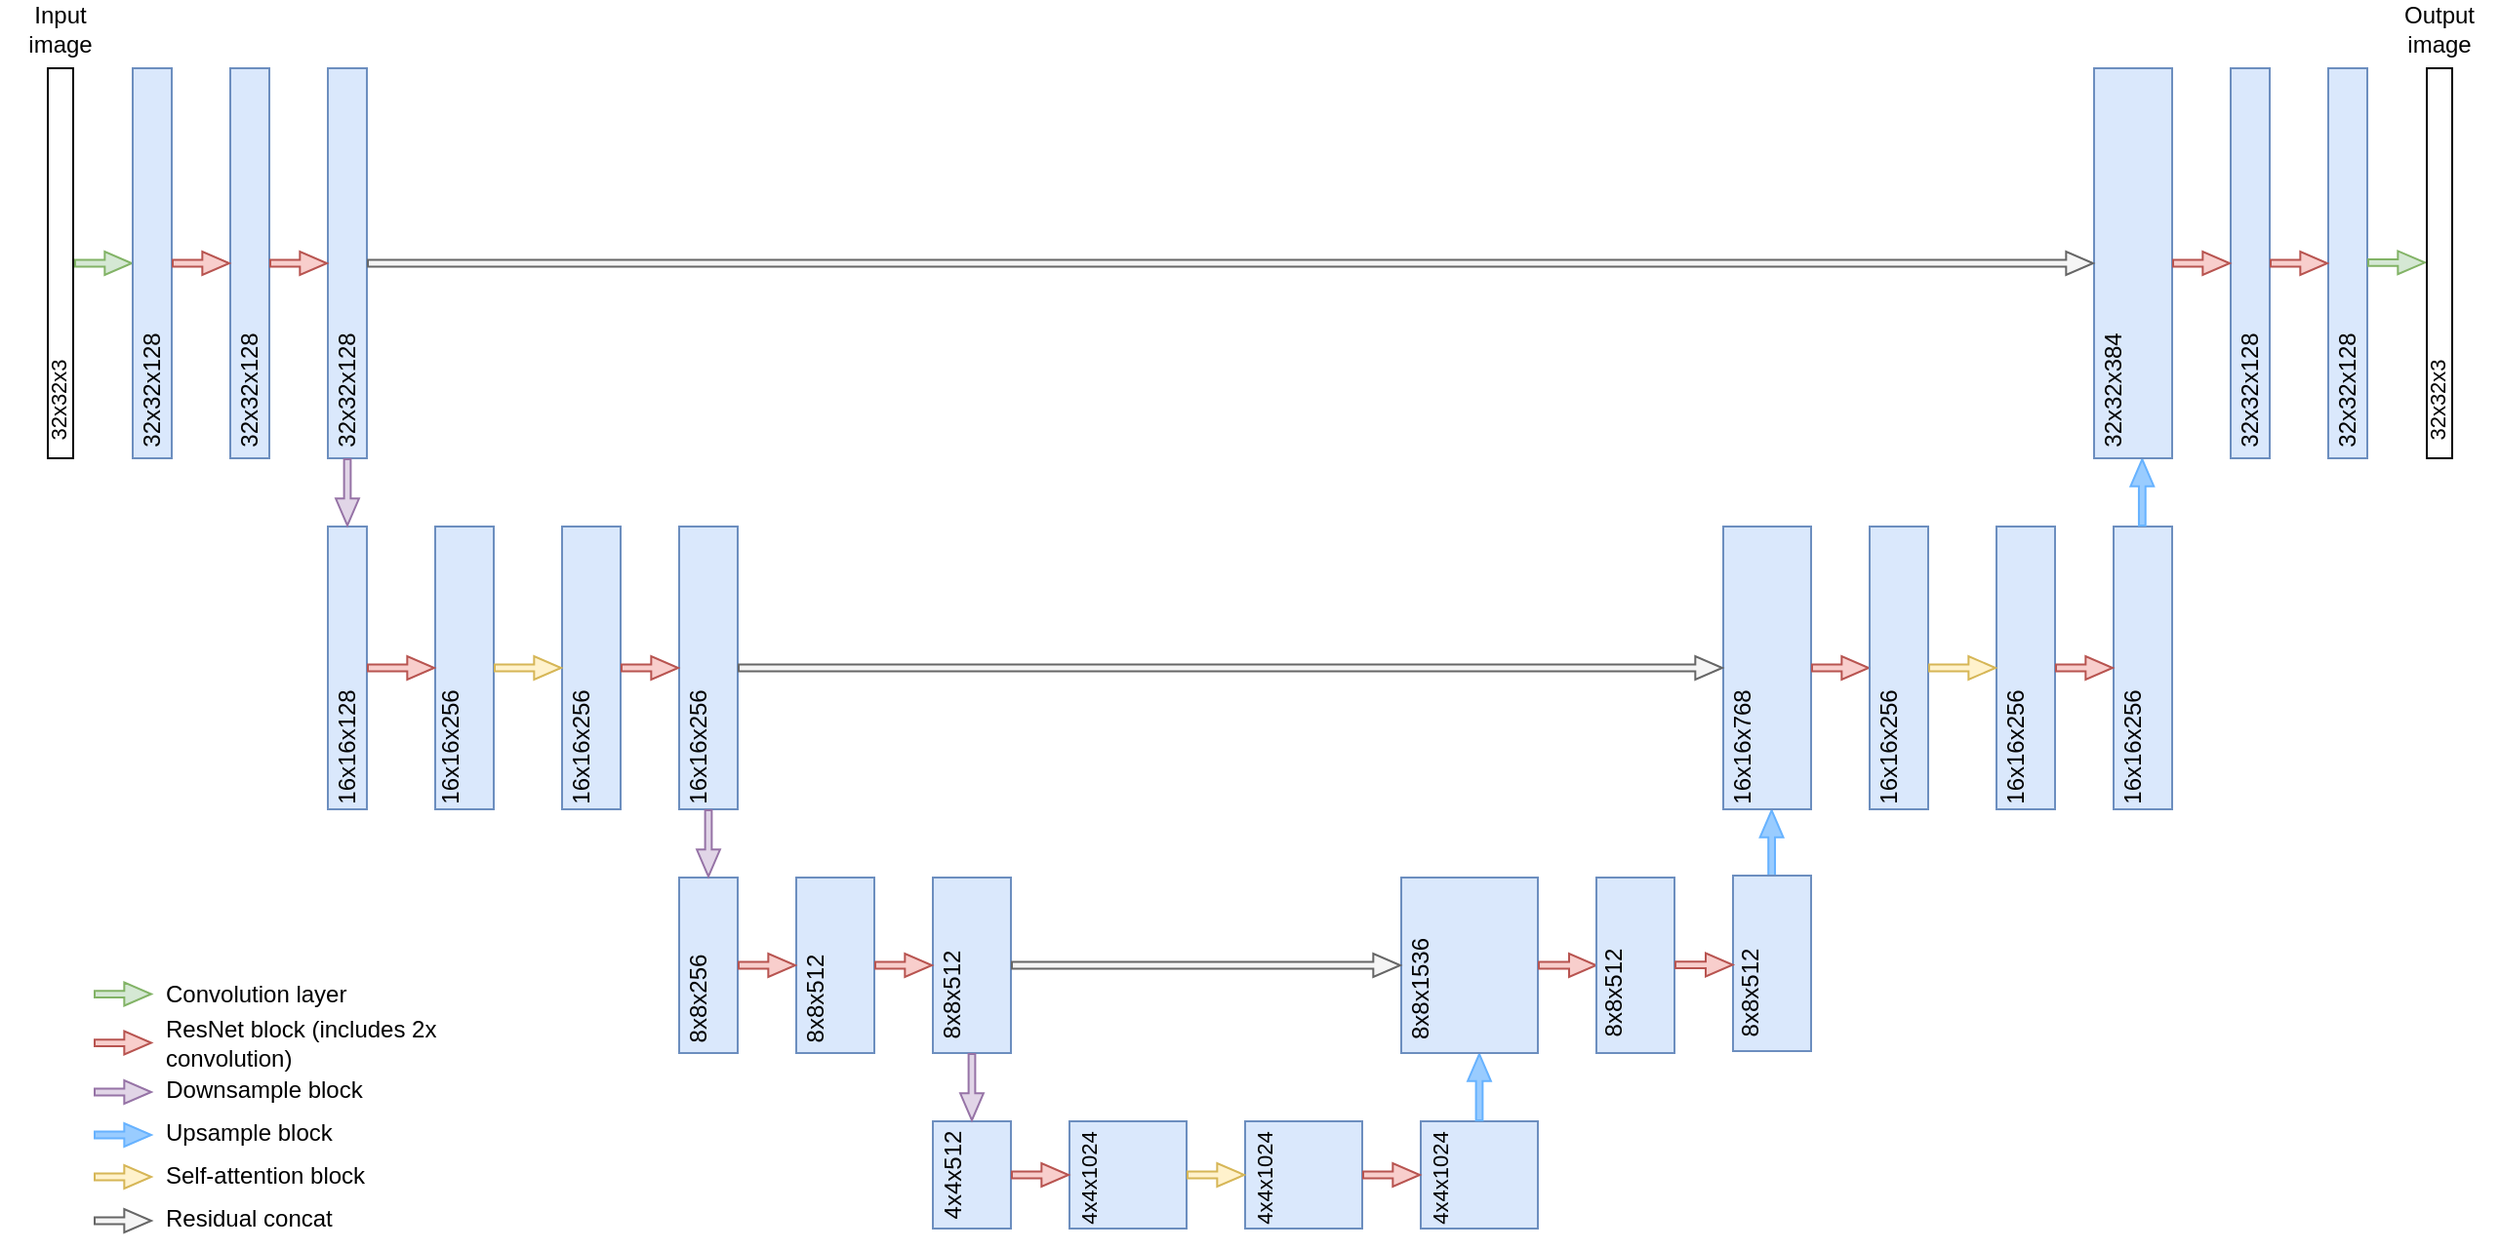 <mxfile version="17.4.2" type="device"><diagram id="ySHTL3hDiHmF3nSwcTUG" name="Page-1"><mxGraphModel dx="1103" dy="1021" grid="1" gridSize="10" guides="1" tooltips="1" connect="1" arrows="1" fold="1" page="1" pageScale="1" pageWidth="850" pageHeight="1100" math="0" shadow="0"><root><mxCell id="0"/><mxCell id="1" parent="0"/><mxCell id="qRTsL_fLhObRxCdQHSCO-72" value="" style="shape=flexArrow;endArrow=classic;html=1;rounded=0;endSize=4.276;strokeWidth=1;endWidth=7.518;width=3.387;fillColor=#99CCFF;strokeColor=#66B2FF;exitX=0.5;exitY=1;exitDx=0;exitDy=0;entryX=1;entryY=1;entryDx=0;entryDy=0;" parent="1" edge="1"><mxGeometry width="50" height="50" relative="1" as="geometry"><mxPoint x="1029.8" y="550" as="sourcePoint"/><mxPoint x="1029.8" y="515" as="targetPoint"/></mxGeometry></mxCell><mxCell id="qRTsL_fLhObRxCdQHSCO-1" value="" style="rounded=0;whiteSpace=wrap;html=1;" parent="1" vertex="1"><mxGeometry x="146.5" y="135" width="13" height="200" as="geometry"/></mxCell><mxCell id="qRTsL_fLhObRxCdQHSCO-65" value="" style="rounded=0;whiteSpace=wrap;html=1;fillColor=#dae8fc;strokeColor=#6c8ebf;" parent="1" vertex="1"><mxGeometry x="1010" y="549" width="40" height="90" as="geometry"/></mxCell><mxCell id="qRTsL_fLhObRxCdQHSCO-2" value="32x32x3" style="text;html=1;strokeColor=none;fillColor=none;align=center;verticalAlign=middle;whiteSpace=wrap;rounded=0;horizontal=0;fontSize=11;" parent="1" vertex="1"><mxGeometry x="122" y="275" width="60" height="60" as="geometry"/></mxCell><mxCell id="qRTsL_fLhObRxCdQHSCO-5" value="" style="rounded=0;whiteSpace=wrap;html=1;fillColor=#dae8fc;strokeColor=#6c8ebf;" parent="1" vertex="1"><mxGeometry x="240" y="135" width="20" height="200" as="geometry"/></mxCell><mxCell id="qRTsL_fLhObRxCdQHSCO-6" value="" style="rounded=0;whiteSpace=wrap;html=1;fillColor=#dae8fc;strokeColor=#6c8ebf;" parent="1" vertex="1"><mxGeometry x="290" y="135" width="20" height="200" as="geometry"/></mxCell><mxCell id="qRTsL_fLhObRxCdQHSCO-7" value="" style="shape=flexArrow;endArrow=classic;html=1;rounded=0;entryX=0;entryY=0.5;entryDx=0;entryDy=0;exitX=1;exitY=0.5;exitDx=0;exitDy=0;endSize=4.276;strokeWidth=1;endWidth=7.518;width=3.387;fillColor=#d5e8d4;strokeColor=#82b366;" parent="1" edge="1"><mxGeometry width="50" height="50" relative="1" as="geometry"><mxPoint x="160" y="235.0" as="sourcePoint"/><mxPoint x="190" y="235.0" as="targetPoint"/></mxGeometry></mxCell><mxCell id="qRTsL_fLhObRxCdQHSCO-9" value="" style="shape=flexArrow;endArrow=classic;html=1;rounded=0;entryX=0;entryY=0.5;entryDx=0;entryDy=0;exitX=1;exitY=0.5;exitDx=0;exitDy=0;endSize=4.276;strokeWidth=1;endWidth=7.518;width=3.387;fillColor=#f8cecc;strokeColor=#b85450;" parent="1" source="qRTsL_fLhObRxCdQHSCO-5" target="qRTsL_fLhObRxCdQHSCO-6" edge="1"><mxGeometry width="50" height="50" relative="1" as="geometry"><mxPoint x="220" y="245" as="sourcePoint"/><mxPoint x="250" y="245" as="targetPoint"/></mxGeometry></mxCell><mxCell id="qRTsL_fLhObRxCdQHSCO-10" value="" style="rounded=0;whiteSpace=wrap;html=1;fillColor=#dae8fc;strokeColor=#6c8ebf;" parent="1" vertex="1"><mxGeometry x="290" y="370" width="20" height="145" as="geometry"/></mxCell><mxCell id="qRTsL_fLhObRxCdQHSCO-11" value="" style="rounded=0;whiteSpace=wrap;html=1;fillColor=#dae8fc;strokeColor=#6c8ebf;" parent="1" vertex="1"><mxGeometry x="345" y="370" width="30" height="145" as="geometry"/></mxCell><mxCell id="qRTsL_fLhObRxCdQHSCO-12" value="" style="shape=flexArrow;endArrow=classic;html=1;rounded=0;entryX=0.5;entryY=0;entryDx=0;entryDy=0;exitX=0.5;exitY=1;exitDx=0;exitDy=0;endSize=4.276;strokeWidth=1;endWidth=7.518;width=3.387;fillColor=#e1d5e7;strokeColor=#9673a6;" parent="1" source="qRTsL_fLhObRxCdQHSCO-6" target="qRTsL_fLhObRxCdQHSCO-10" edge="1"><mxGeometry width="50" height="50" relative="1" as="geometry"><mxPoint x="260.0" y="245" as="sourcePoint"/><mxPoint x="290" y="245" as="targetPoint"/></mxGeometry></mxCell><mxCell id="qRTsL_fLhObRxCdQHSCO-14" value="32x32x128" style="text;html=1;strokeColor=none;fillColor=none;align=center;verticalAlign=middle;whiteSpace=wrap;rounded=0;horizontal=0;" parent="1" vertex="1"><mxGeometry x="270" y="270" width="60" height="60" as="geometry"/></mxCell><mxCell id="qRTsL_fLhObRxCdQHSCO-15" value="16x16x128" style="text;html=1;strokeColor=none;fillColor=none;align=center;verticalAlign=middle;whiteSpace=wrap;rounded=0;horizontal=0;" parent="1" vertex="1"><mxGeometry x="270" y="453" width="60" height="60" as="geometry"/></mxCell><mxCell id="qRTsL_fLhObRxCdQHSCO-16" value="" style="shape=flexArrow;endArrow=classic;html=1;rounded=0;entryX=0;entryY=0.5;entryDx=0;entryDy=0;exitX=1;exitY=0.5;exitDx=0;exitDy=0;endSize=4.276;strokeWidth=1;endWidth=7.518;width=3.387;fillColor=#f8cecc;strokeColor=#b85450;" parent="1" source="qRTsL_fLhObRxCdQHSCO-10" target="qRTsL_fLhObRxCdQHSCO-11" edge="1"><mxGeometry width="50" height="50" relative="1" as="geometry"><mxPoint x="280" y="245.0" as="sourcePoint"/><mxPoint x="310" y="245.0" as="targetPoint"/></mxGeometry></mxCell><mxCell id="qRTsL_fLhObRxCdQHSCO-17" value="16x16x256" style="text;html=1;strokeColor=none;fillColor=none;align=center;verticalAlign=middle;whiteSpace=wrap;rounded=0;horizontal=0;" parent="1" vertex="1"><mxGeometry x="323" y="453" width="60" height="60" as="geometry"/></mxCell><mxCell id="qRTsL_fLhObRxCdQHSCO-18" value="" style="rounded=0;whiteSpace=wrap;html=1;fillColor=#dae8fc;strokeColor=#6c8ebf;" parent="1" vertex="1"><mxGeometry x="410" y="370" width="30" height="145" as="geometry"/></mxCell><mxCell id="qRTsL_fLhObRxCdQHSCO-19" value="" style="shape=flexArrow;endArrow=classic;html=1;rounded=0;entryX=0;entryY=0.5;entryDx=0;entryDy=0;exitX=1;exitY=0.5;exitDx=0;exitDy=0;endSize=4.276;strokeWidth=1;endWidth=7.518;width=3.387;fillColor=#fff2cc;strokeColor=#d6b656;" parent="1" source="qRTsL_fLhObRxCdQHSCO-11" target="qRTsL_fLhObRxCdQHSCO-18" edge="1"><mxGeometry width="50" height="50" relative="1" as="geometry"><mxPoint x="320" y="452.5" as="sourcePoint"/><mxPoint x="350" y="452.5" as="targetPoint"/></mxGeometry></mxCell><mxCell id="qRTsL_fLhObRxCdQHSCO-20" value="16x16x256" style="text;html=1;strokeColor=none;fillColor=none;align=center;verticalAlign=middle;whiteSpace=wrap;rounded=0;horizontal=0;" parent="1" vertex="1"><mxGeometry x="390" y="453" width="60" height="60" as="geometry"/></mxCell><mxCell id="qRTsL_fLhObRxCdQHSCO-21" value="" style="rounded=0;whiteSpace=wrap;html=1;fillColor=#dae8fc;strokeColor=#6c8ebf;" parent="1" vertex="1"><mxGeometry x="470" y="370" width="30" height="145" as="geometry"/></mxCell><mxCell id="qRTsL_fLhObRxCdQHSCO-22" value="" style="shape=flexArrow;endArrow=classic;html=1;rounded=0;entryX=0;entryY=0.5;entryDx=0;entryDy=0;exitX=1;exitY=0.5;exitDx=0;exitDy=0;endSize=4.276;strokeWidth=1;endWidth=7.518;width=3.387;fillColor=#f8cecc;strokeColor=#b85450;" parent="1" source="qRTsL_fLhObRxCdQHSCO-18" target="qRTsL_fLhObRxCdQHSCO-21" edge="1"><mxGeometry width="50" height="50" relative="1" as="geometry"><mxPoint x="370" y="452.5" as="sourcePoint"/><mxPoint x="400" y="452.5" as="targetPoint"/></mxGeometry></mxCell><mxCell id="qRTsL_fLhObRxCdQHSCO-24" value="16x16x256" style="text;html=1;strokeColor=none;fillColor=none;align=center;verticalAlign=middle;whiteSpace=wrap;rounded=0;horizontal=0;" parent="1" vertex="1"><mxGeometry x="460" y="453" width="40" height="60" as="geometry"/></mxCell><mxCell id="qRTsL_fLhObRxCdQHSCO-25" value="" style="rounded=0;whiteSpace=wrap;html=1;fillColor=#dae8fc;strokeColor=#6c8ebf;" parent="1" vertex="1"><mxGeometry x="470" y="550" width="30" height="90" as="geometry"/></mxCell><mxCell id="qRTsL_fLhObRxCdQHSCO-26" value="" style="shape=flexArrow;endArrow=classic;html=1;rounded=0;entryX=0.5;entryY=0;entryDx=0;entryDy=0;endSize=4.276;strokeWidth=1;endWidth=7.518;width=3.387;exitX=0.5;exitY=1;exitDx=0;exitDy=0;fillColor=#e1d5e7;strokeColor=#9673a6;" parent="1" source="qRTsL_fLhObRxCdQHSCO-21" target="qRTsL_fLhObRxCdQHSCO-25" edge="1"><mxGeometry width="50" height="50" relative="1" as="geometry"><mxPoint x="460" y="530" as="sourcePoint"/><mxPoint x="315" y="380.0" as="targetPoint"/></mxGeometry></mxCell><mxCell id="qRTsL_fLhObRxCdQHSCO-27" value="" style="rounded=0;whiteSpace=wrap;html=1;fillColor=#dae8fc;strokeColor=#6c8ebf;" parent="1" vertex="1"><mxGeometry x="530" y="550" width="40" height="90" as="geometry"/></mxCell><mxCell id="qRTsL_fLhObRxCdQHSCO-31" value="" style="shape=flexArrow;endArrow=classic;html=1;rounded=0;entryX=0;entryY=0.5;entryDx=0;entryDy=0;endSize=4.276;strokeWidth=1;endWidth=7.518;width=3.387;exitX=1;exitY=0.5;exitDx=0;exitDy=0;fillColor=#f8cecc;strokeColor=#b85450;" parent="1" source="qRTsL_fLhObRxCdQHSCO-25" target="qRTsL_fLhObRxCdQHSCO-27" edge="1"><mxGeometry width="50" height="50" relative="1" as="geometry"><mxPoint x="470" y="580" as="sourcePoint"/><mxPoint x="450" y="452.5" as="targetPoint"/></mxGeometry></mxCell><mxCell id="qRTsL_fLhObRxCdQHSCO-32" value="8x8x256" style="text;html=1;strokeColor=none;fillColor=none;align=center;verticalAlign=middle;whiteSpace=wrap;rounded=0;horizontal=0;" parent="1" vertex="1"><mxGeometry x="460" y="582" width="40" height="60" as="geometry"/></mxCell><mxCell id="qRTsL_fLhObRxCdQHSCO-33" value="8x8x512" style="text;html=1;strokeColor=none;fillColor=none;align=center;verticalAlign=middle;whiteSpace=wrap;rounded=0;horizontal=0;" parent="1" vertex="1"><mxGeometry x="520" y="582" width="40" height="60" as="geometry"/></mxCell><mxCell id="qRTsL_fLhObRxCdQHSCO-35" value="32x32x128" style="text;html=1;strokeColor=none;fillColor=none;align=center;verticalAlign=middle;whiteSpace=wrap;rounded=0;horizontal=0;" parent="1" vertex="1"><mxGeometry x="220" y="270" width="60" height="60" as="geometry"/></mxCell><mxCell id="qRTsL_fLhObRxCdQHSCO-36" value="" style="rounded=0;whiteSpace=wrap;html=1;fillColor=#dae8fc;strokeColor=#6c8ebf;" parent="1" vertex="1"><mxGeometry x="600" y="550" width="40" height="90" as="geometry"/></mxCell><mxCell id="qRTsL_fLhObRxCdQHSCO-37" value="" style="shape=flexArrow;endArrow=classic;html=1;rounded=0;entryX=0;entryY=0.5;entryDx=0;entryDy=0;endSize=4.276;strokeWidth=1;endWidth=7.518;width=3.387;exitX=1;exitY=0.5;exitDx=0;exitDy=0;fillColor=#f8cecc;strokeColor=#b85450;" parent="1" source="qRTsL_fLhObRxCdQHSCO-27" target="qRTsL_fLhObRxCdQHSCO-36" edge="1"><mxGeometry width="50" height="50" relative="1" as="geometry"><mxPoint x="510" y="605" as="sourcePoint"/><mxPoint x="540" y="605" as="targetPoint"/></mxGeometry></mxCell><mxCell id="qRTsL_fLhObRxCdQHSCO-38" value="8x8x512" style="text;html=1;strokeColor=none;fillColor=none;align=center;verticalAlign=middle;whiteSpace=wrap;rounded=0;horizontal=0;" parent="1" vertex="1"><mxGeometry x="590" y="580" width="40" height="60" as="geometry"/></mxCell><mxCell id="qRTsL_fLhObRxCdQHSCO-39" value="" style="rounded=0;whiteSpace=wrap;html=1;fillColor=#dae8fc;strokeColor=#6c8ebf;" parent="1" vertex="1"><mxGeometry x="600" y="675" width="40" height="55" as="geometry"/></mxCell><mxCell id="qRTsL_fLhObRxCdQHSCO-40" value="" style="shape=flexArrow;endArrow=classic;html=1;rounded=0;entryX=0.5;entryY=0;entryDx=0;entryDy=0;endSize=4.276;strokeWidth=1;endWidth=7.518;width=3.387;fillColor=#e1d5e7;strokeColor=#9673a6;exitX=0.5;exitY=1;exitDx=0;exitDy=0;" parent="1" source="qRTsL_fLhObRxCdQHSCO-36" target="qRTsL_fLhObRxCdQHSCO-39" edge="1"><mxGeometry width="50" height="50" relative="1" as="geometry"><mxPoint x="640" y="660" as="sourcePoint"/><mxPoint x="495" y="560" as="targetPoint"/></mxGeometry></mxCell><mxCell id="qRTsL_fLhObRxCdQHSCO-43" value="4x4x512" style="text;html=1;strokeColor=none;fillColor=none;align=center;verticalAlign=middle;whiteSpace=wrap;rounded=0;horizontal=0;" parent="1" vertex="1"><mxGeometry x="590" y="672.5" width="40" height="60" as="geometry"/></mxCell><mxCell id="qRTsL_fLhObRxCdQHSCO-44" value="" style="rounded=0;whiteSpace=wrap;html=1;fillColor=#dae8fc;strokeColor=#6c8ebf;" parent="1" vertex="1"><mxGeometry x="670" y="675" width="60" height="55" as="geometry"/></mxCell><mxCell id="qRTsL_fLhObRxCdQHSCO-45" value="" style="shape=flexArrow;endArrow=classic;html=1;rounded=0;entryX=0;entryY=0.5;entryDx=0;entryDy=0;endSize=4.276;strokeWidth=1;endWidth=7.518;width=3.387;exitX=1;exitY=0.5;exitDx=0;exitDy=0;fillColor=#f8cecc;strokeColor=#b85450;" parent="1" source="qRTsL_fLhObRxCdQHSCO-39" target="qRTsL_fLhObRxCdQHSCO-44" edge="1"><mxGeometry width="50" height="50" relative="1" as="geometry"><mxPoint x="650" y="702.21" as="sourcePoint"/><mxPoint x="680" y="702.21" as="targetPoint"/></mxGeometry></mxCell><mxCell id="qRTsL_fLhObRxCdQHSCO-46" value="" style="rounded=0;whiteSpace=wrap;html=1;fillColor=#dae8fc;strokeColor=#6c8ebf;" parent="1" vertex="1"><mxGeometry x="190" y="135" width="20" height="200" as="geometry"/></mxCell><mxCell id="qRTsL_fLhObRxCdQHSCO-47" value="" style="shape=flexArrow;endArrow=classic;html=1;rounded=0;entryX=0;entryY=0.5;entryDx=0;entryDy=0;exitX=1;exitY=0.5;exitDx=0;exitDy=0;endSize=4.276;strokeWidth=1;endWidth=7.518;width=3.387;fillColor=#f8cecc;strokeColor=#b85450;" parent="1" source="qRTsL_fLhObRxCdQHSCO-46" target="qRTsL_fLhObRxCdQHSCO-5" edge="1"><mxGeometry width="50" height="50" relative="1" as="geometry"><mxPoint x="270" y="245.0" as="sourcePoint"/><mxPoint x="300" y="245.0" as="targetPoint"/></mxGeometry></mxCell><mxCell id="qRTsL_fLhObRxCdQHSCO-48" value="32x32x128" style="text;html=1;strokeColor=none;fillColor=none;align=center;verticalAlign=middle;whiteSpace=wrap;rounded=0;horizontal=0;" parent="1" vertex="1"><mxGeometry x="170" y="270" width="60" height="60" as="geometry"/></mxCell><mxCell id="qRTsL_fLhObRxCdQHSCO-49" value="4x4x1024" style="text;html=1;strokeColor=none;fillColor=none;align=center;verticalAlign=middle;whiteSpace=wrap;rounded=0;horizontal=0;fontSize=11;" parent="1" vertex="1"><mxGeometry x="660" y="674" width="40" height="60" as="geometry"/></mxCell><mxCell id="qRTsL_fLhObRxCdQHSCO-50" value="" style="rounded=0;whiteSpace=wrap;html=1;fillColor=#dae8fc;strokeColor=#6c8ebf;" parent="1" vertex="1"><mxGeometry x="760" y="675" width="60" height="55" as="geometry"/></mxCell><mxCell id="qRTsL_fLhObRxCdQHSCO-51" value="" style="shape=flexArrow;endArrow=classic;html=1;rounded=0;entryX=0;entryY=0.5;entryDx=0;entryDy=0;endSize=4.276;strokeWidth=1;endWidth=7.518;width=3.387;exitX=1;exitY=0.5;exitDx=0;exitDy=0;fillColor=#fff2cc;strokeColor=#d6b656;" parent="1" source="qRTsL_fLhObRxCdQHSCO-44" target="qRTsL_fLhObRxCdQHSCO-50" edge="1"><mxGeometry width="50" height="50" relative="1" as="geometry"><mxPoint x="650" y="712.5" as="sourcePoint"/><mxPoint x="680" y="712.5" as="targetPoint"/></mxGeometry></mxCell><mxCell id="qRTsL_fLhObRxCdQHSCO-52" value="4x4x1024" style="text;html=1;strokeColor=none;fillColor=none;align=center;verticalAlign=middle;whiteSpace=wrap;rounded=0;horizontal=0;fontSize=11;" parent="1" vertex="1"><mxGeometry x="750" y="674" width="40" height="60" as="geometry"/></mxCell><mxCell id="qRTsL_fLhObRxCdQHSCO-54" value="" style="rounded=0;whiteSpace=wrap;html=1;fillColor=#dae8fc;strokeColor=#6c8ebf;" parent="1" vertex="1"><mxGeometry x="850" y="675" width="60" height="55" as="geometry"/></mxCell><mxCell id="qRTsL_fLhObRxCdQHSCO-55" value="4x4x1024" style="text;html=1;strokeColor=none;fillColor=none;align=center;verticalAlign=middle;whiteSpace=wrap;rounded=0;horizontal=0;fontSize=11;" parent="1" vertex="1"><mxGeometry x="840" y="674" width="40" height="60" as="geometry"/></mxCell><mxCell id="qRTsL_fLhObRxCdQHSCO-57" value="" style="shape=flexArrow;endArrow=classic;html=1;rounded=0;endSize=4.276;strokeWidth=1;endWidth=7.518;width=3.387;exitX=1;exitY=0.5;exitDx=0;exitDy=0;fillColor=#f8cecc;strokeColor=#b85450;entryX=0;entryY=0.5;entryDx=0;entryDy=0;" parent="1" source="qRTsL_fLhObRxCdQHSCO-50" target="qRTsL_fLhObRxCdQHSCO-54" edge="1"><mxGeometry width="50" height="50" relative="1" as="geometry"><mxPoint x="740" y="712.5" as="sourcePoint"/><mxPoint x="850" y="703" as="targetPoint"/></mxGeometry></mxCell><mxCell id="qRTsL_fLhObRxCdQHSCO-58" value="" style="shape=flexArrow;endArrow=classic;html=1;rounded=0;endSize=4.276;strokeWidth=1;endWidth=7.518;width=3.387;fillColor=#99CCFF;strokeColor=#66B2FF;exitX=0.5;exitY=1;exitDx=0;exitDy=0;entryX=1;entryY=1;entryDx=0;entryDy=0;" parent="1" edge="1"><mxGeometry width="50" height="50" relative="1" as="geometry"><mxPoint x="880" y="675" as="sourcePoint"/><mxPoint x="880" y="640" as="targetPoint"/></mxGeometry></mxCell><mxCell id="qRTsL_fLhObRxCdQHSCO-59" value="" style="rounded=0;whiteSpace=wrap;html=1;fillColor=#dae8fc;strokeColor=#6c8ebf;" parent="1" vertex="1"><mxGeometry x="840" y="550" width="70" height="90" as="geometry"/></mxCell><mxCell id="qRTsL_fLhObRxCdQHSCO-60" value="" style="shape=flexArrow;endArrow=classic;html=1;rounded=0;endSize=4.276;strokeWidth=1;endWidth=7.518;width=3.387;fillColor=#f5f5f5;strokeColor=#666666;entryX=0;entryY=0.5;entryDx=0;entryDy=0;" parent="1" source="qRTsL_fLhObRxCdQHSCO-36" target="qRTsL_fLhObRxCdQHSCO-59" edge="1"><mxGeometry width="50" height="50" relative="1" as="geometry"><mxPoint x="580" y="605" as="sourcePoint"/><mxPoint x="730" y="600" as="targetPoint"/></mxGeometry></mxCell><mxCell id="qRTsL_fLhObRxCdQHSCO-61" value="8x8x1536" style="text;html=1;strokeColor=none;fillColor=none;align=center;verticalAlign=middle;whiteSpace=wrap;rounded=0;horizontal=0;fontSize=12;" parent="1" vertex="1"><mxGeometry x="830" y="577" width="40" height="60" as="geometry"/></mxCell><mxCell id="qRTsL_fLhObRxCdQHSCO-62" value="" style="shape=flexArrow;endArrow=classic;html=1;rounded=0;endSize=4.276;strokeWidth=1;endWidth=7.518;width=3.387;exitX=1;exitY=0.5;exitDx=0;exitDy=0;fillColor=#f8cecc;strokeColor=#b85450;" parent="1" source="qRTsL_fLhObRxCdQHSCO-59" edge="1"><mxGeometry width="50" height="50" relative="1" as="geometry"><mxPoint x="580" y="605" as="sourcePoint"/><mxPoint x="940.327" y="595" as="targetPoint"/></mxGeometry></mxCell><mxCell id="qRTsL_fLhObRxCdQHSCO-63" value="" style="rounded=0;whiteSpace=wrap;html=1;fillColor=#dae8fc;strokeColor=#6c8ebf;" parent="1" vertex="1"><mxGeometry x="940" y="550" width="40" height="90" as="geometry"/></mxCell><mxCell id="qRTsL_fLhObRxCdQHSCO-64" value="8x8x512" style="text;html=1;strokeColor=none;fillColor=none;align=center;verticalAlign=middle;whiteSpace=wrap;rounded=0;horizontal=0;" parent="1" vertex="1"><mxGeometry x="929" y="579" width="40" height="60" as="geometry"/></mxCell><mxCell id="qRTsL_fLhObRxCdQHSCO-66" value="" style="shape=flexArrow;endArrow=classic;html=1;rounded=0;endSize=4.276;strokeWidth=1;endWidth=7.518;width=3.387;exitX=1;exitY=0.5;exitDx=0;exitDy=0;fillColor=#f8cecc;strokeColor=#b85450;" parent="1" edge="1"><mxGeometry width="50" height="50" relative="1" as="geometry"><mxPoint x="980" y="594.76" as="sourcePoint"/><mxPoint x="1010.327" y="594.76" as="targetPoint"/></mxGeometry></mxCell><mxCell id="qRTsL_fLhObRxCdQHSCO-69" value="" style="rounded=0;whiteSpace=wrap;html=1;fillColor=#dae8fc;strokeColor=#6c8ebf;" parent="1" vertex="1"><mxGeometry x="1005" y="370" width="45" height="145" as="geometry"/></mxCell><mxCell id="qRTsL_fLhObRxCdQHSCO-70" value="16x16x768" style="text;html=1;strokeColor=none;fillColor=none;align=center;verticalAlign=middle;whiteSpace=wrap;rounded=0;horizontal=0;" parent="1" vertex="1"><mxGeometry x="995" y="453" width="40" height="60" as="geometry"/></mxCell><mxCell id="qRTsL_fLhObRxCdQHSCO-71" value="" style="shape=flexArrow;endArrow=classic;html=1;rounded=0;entryX=0;entryY=0.5;entryDx=0;entryDy=0;exitX=1;exitY=0.5;exitDx=0;exitDy=0;endSize=4.276;strokeWidth=1;endWidth=7.518;width=3.387;fillColor=#f8cecc;strokeColor=#b85450;" parent="1" source="qRTsL_fLhObRxCdQHSCO-69" target="qRTsL_fLhObRxCdQHSCO-73" edge="1"><mxGeometry width="50" height="50" relative="1" as="geometry"><mxPoint x="1045" y="442.26" as="sourcePoint"/><mxPoint x="1075" y="442.26" as="targetPoint"/></mxGeometry></mxCell><mxCell id="qRTsL_fLhObRxCdQHSCO-67" value="8x8x512" style="text;html=1;strokeColor=none;fillColor=none;align=center;verticalAlign=middle;whiteSpace=wrap;rounded=0;horizontal=0;" parent="1" vertex="1"><mxGeometry x="999" y="579" width="40" height="60" as="geometry"/></mxCell><mxCell id="qRTsL_fLhObRxCdQHSCO-73" value="" style="rounded=0;whiteSpace=wrap;html=1;fillColor=#dae8fc;strokeColor=#6c8ebf;" parent="1" vertex="1"><mxGeometry x="1080" y="370" width="30" height="145" as="geometry"/></mxCell><mxCell id="qRTsL_fLhObRxCdQHSCO-75" value="16x16x256" style="text;html=1;strokeColor=none;fillColor=none;align=center;verticalAlign=middle;whiteSpace=wrap;rounded=0;horizontal=0;" parent="1" vertex="1"><mxGeometry x="1070" y="453" width="40" height="60" as="geometry"/></mxCell><mxCell id="qRTsL_fLhObRxCdQHSCO-76" value="" style="rounded=0;whiteSpace=wrap;html=1;fillColor=#dae8fc;strokeColor=#6c8ebf;" parent="1" vertex="1"><mxGeometry x="1145" y="370" width="30" height="145" as="geometry"/></mxCell><mxCell id="qRTsL_fLhObRxCdQHSCO-77" value="" style="shape=flexArrow;endArrow=classic;html=1;rounded=0;entryX=0;entryY=0.5;entryDx=0;entryDy=0;exitX=1;exitY=0.5;exitDx=0;exitDy=0;endSize=4.276;strokeWidth=1;endWidth=7.518;width=3.387;fillColor=#fff2cc;strokeColor=#d6b656;" parent="1" target="qRTsL_fLhObRxCdQHSCO-76" edge="1"><mxGeometry width="50" height="50" relative="1" as="geometry"><mxPoint x="1110" y="442.5" as="sourcePoint"/><mxPoint x="1085" y="452.5" as="targetPoint"/></mxGeometry></mxCell><mxCell id="qRTsL_fLhObRxCdQHSCO-78" value="16x16x256" style="text;html=1;strokeColor=none;fillColor=none;align=center;verticalAlign=middle;whiteSpace=wrap;rounded=0;horizontal=0;" parent="1" vertex="1"><mxGeometry x="1125" y="453" width="60" height="60" as="geometry"/></mxCell><mxCell id="qRTsL_fLhObRxCdQHSCO-81" value="" style="rounded=0;whiteSpace=wrap;html=1;fillColor=#dae8fc;strokeColor=#6c8ebf;" parent="1" vertex="1"><mxGeometry x="1205" y="370" width="30" height="145" as="geometry"/></mxCell><mxCell id="qRTsL_fLhObRxCdQHSCO-82" value="" style="shape=flexArrow;endArrow=classic;html=1;rounded=0;entryX=0;entryY=0.5;entryDx=0;entryDy=0;exitX=1;exitY=0.5;exitDx=0;exitDy=0;endSize=4.276;strokeWidth=1;endWidth=7.518;width=3.387;fillColor=#f8cecc;strokeColor=#b85450;" parent="1" target="qRTsL_fLhObRxCdQHSCO-81" edge="1"><mxGeometry width="50" height="50" relative="1" as="geometry"><mxPoint x="1175" y="442.5" as="sourcePoint"/><mxPoint x="1135" y="452.5" as="targetPoint"/></mxGeometry></mxCell><mxCell id="qRTsL_fLhObRxCdQHSCO-83" value="16x16x256" style="text;html=1;strokeColor=none;fillColor=none;align=center;verticalAlign=middle;whiteSpace=wrap;rounded=0;horizontal=0;" parent="1" vertex="1"><mxGeometry x="1195" y="453" width="40" height="60" as="geometry"/></mxCell><mxCell id="qRTsL_fLhObRxCdQHSCO-84" value="" style="shape=flexArrow;endArrow=classic;html=1;rounded=0;endSize=4.276;strokeWidth=1;endWidth=7.518;width=3.387;fillColor=#f5f5f5;strokeColor=#666666;entryX=0;entryY=0.5;entryDx=0;entryDy=0;exitX=1;exitY=0.5;exitDx=0;exitDy=0;" parent="1" source="qRTsL_fLhObRxCdQHSCO-21" target="qRTsL_fLhObRxCdQHSCO-69" edge="1"><mxGeometry width="50" height="50" relative="1" as="geometry"><mxPoint x="650" y="605" as="sourcePoint"/><mxPoint x="850" y="605" as="targetPoint"/></mxGeometry></mxCell><mxCell id="qRTsL_fLhObRxCdQHSCO-85" value="" style="shape=flexArrow;endArrow=classic;html=1;rounded=0;endSize=4.276;strokeWidth=1;endWidth=7.518;width=3.387;fillColor=#99CCFF;strokeColor=#66B2FF;exitX=0.5;exitY=1;exitDx=0;exitDy=0;entryX=1;entryY=1;entryDx=0;entryDy=0;" parent="1" edge="1"><mxGeometry width="50" height="50" relative="1" as="geometry"><mxPoint x="1219.66" y="370" as="sourcePoint"/><mxPoint x="1219.66" y="335" as="targetPoint"/></mxGeometry></mxCell><mxCell id="qRTsL_fLhObRxCdQHSCO-86" value="" style="rounded=0;whiteSpace=wrap;html=1;fillColor=#dae8fc;strokeColor=#6c8ebf;" parent="1" vertex="1"><mxGeometry x="1195" y="135" width="40" height="200" as="geometry"/></mxCell><mxCell id="qRTsL_fLhObRxCdQHSCO-87" value="" style="shape=flexArrow;endArrow=classic;html=1;rounded=0;endSize=4.276;strokeWidth=1;endWidth=7.518;width=3.387;fillColor=#f5f5f5;strokeColor=#666666;entryX=0;entryY=0.5;entryDx=0;entryDy=0;exitX=1;exitY=0.5;exitDx=0;exitDy=0;" parent="1" source="qRTsL_fLhObRxCdQHSCO-6" target="qRTsL_fLhObRxCdQHSCO-86" edge="1"><mxGeometry width="50" height="50" relative="1" as="geometry"><mxPoint x="510" y="452.5" as="sourcePoint"/><mxPoint x="1015" y="452.5" as="targetPoint"/></mxGeometry></mxCell><mxCell id="qRTsL_fLhObRxCdQHSCO-88" value="32x32x384" style="text;html=1;strokeColor=none;fillColor=none;align=center;verticalAlign=middle;whiteSpace=wrap;rounded=0;horizontal=0;" parent="1" vertex="1"><mxGeometry x="1175" y="270" width="60" height="60" as="geometry"/></mxCell><mxCell id="qRTsL_fLhObRxCdQHSCO-89" value="" style="rounded=0;whiteSpace=wrap;html=1;fillColor=#dae8fc;strokeColor=#6c8ebf;" parent="1" vertex="1"><mxGeometry x="1265" y="135" width="20" height="200" as="geometry"/></mxCell><mxCell id="qRTsL_fLhObRxCdQHSCO-90" value="" style="shape=flexArrow;endArrow=classic;html=1;rounded=0;entryX=0;entryY=0.5;entryDx=0;entryDy=0;exitX=1;exitY=0.5;exitDx=0;exitDy=0;endSize=4.276;strokeWidth=1;endWidth=7.518;width=3.387;fillColor=#f8cecc;strokeColor=#b85450;" parent="1" target="qRTsL_fLhObRxCdQHSCO-89" edge="1"><mxGeometry width="50" height="50" relative="1" as="geometry"><mxPoint x="1235" y="235.0" as="sourcePoint"/><mxPoint x="1225" y="245" as="targetPoint"/></mxGeometry></mxCell><mxCell id="qRTsL_fLhObRxCdQHSCO-91" value="32x32x128" style="text;html=1;strokeColor=none;fillColor=none;align=center;verticalAlign=middle;whiteSpace=wrap;rounded=0;horizontal=0;" parent="1" vertex="1"><mxGeometry x="1245" y="270" width="60" height="60" as="geometry"/></mxCell><mxCell id="qRTsL_fLhObRxCdQHSCO-92" value="" style="rounded=0;whiteSpace=wrap;html=1;fillColor=#dae8fc;strokeColor=#6c8ebf;" parent="1" vertex="1"><mxGeometry x="1315" y="135" width="20" height="200" as="geometry"/></mxCell><mxCell id="qRTsL_fLhObRxCdQHSCO-93" value="" style="shape=flexArrow;endArrow=classic;html=1;rounded=0;entryX=0;entryY=0.5;entryDx=0;entryDy=0;exitX=1;exitY=0.5;exitDx=0;exitDy=0;endSize=4.276;strokeWidth=1;endWidth=7.518;width=3.387;fillColor=#f8cecc;strokeColor=#b85450;" parent="1" target="qRTsL_fLhObRxCdQHSCO-92" edge="1"><mxGeometry width="50" height="50" relative="1" as="geometry"><mxPoint x="1285" y="235.0" as="sourcePoint"/><mxPoint x="1275" y="245" as="targetPoint"/></mxGeometry></mxCell><mxCell id="qRTsL_fLhObRxCdQHSCO-94" value="32x32x128" style="text;html=1;strokeColor=none;fillColor=none;align=center;verticalAlign=middle;whiteSpace=wrap;rounded=0;horizontal=0;" parent="1" vertex="1"><mxGeometry x="1295" y="270" width="60" height="60" as="geometry"/></mxCell><mxCell id="qRTsL_fLhObRxCdQHSCO-95" value="Input&lt;br&gt;image" style="text;html=1;strokeColor=none;fillColor=none;align=center;verticalAlign=middle;whiteSpace=wrap;rounded=0;fontSize=12;" parent="1" vertex="1"><mxGeometry x="123" y="100" width="60" height="30" as="geometry"/></mxCell><mxCell id="qRTsL_fLhObRxCdQHSCO-97" value="" style="shape=flexArrow;endArrow=classic;html=1;rounded=0;entryX=0;entryY=0.5;entryDx=0;entryDy=0;exitX=1;exitY=0.5;exitDx=0;exitDy=0;endSize=4.276;strokeWidth=1;endWidth=7.518;width=3.387;fillColor=#d5e8d4;strokeColor=#82b366;" parent="1" edge="1"><mxGeometry width="50" height="50" relative="1" as="geometry"><mxPoint x="1335" y="234.66" as="sourcePoint"/><mxPoint x="1365" y="234.66" as="targetPoint"/></mxGeometry></mxCell><mxCell id="qRTsL_fLhObRxCdQHSCO-99" value="" style="rounded=0;whiteSpace=wrap;html=1;" parent="1" vertex="1"><mxGeometry x="1365.5" y="135" width="13" height="200" as="geometry"/></mxCell><mxCell id="qRTsL_fLhObRxCdQHSCO-100" value="32x32x3" style="text;html=1;strokeColor=none;fillColor=none;align=center;verticalAlign=middle;whiteSpace=wrap;rounded=0;horizontal=0;fontSize=11;" parent="1" vertex="1"><mxGeometry x="1341" y="275" width="60" height="60" as="geometry"/></mxCell><mxCell id="qRTsL_fLhObRxCdQHSCO-101" value="Output&lt;br&gt;image" style="text;html=1;strokeColor=none;fillColor=none;align=center;verticalAlign=middle;whiteSpace=wrap;rounded=0;fontSize=12;" parent="1" vertex="1"><mxGeometry x="1342" y="100" width="60" height="30" as="geometry"/></mxCell><mxCell id="qRTsL_fLhObRxCdQHSCO-102" value="" style="shape=flexArrow;endArrow=classic;html=1;rounded=0;entryX=0;entryY=0.5;entryDx=0;entryDy=0;exitX=1;exitY=0.5;exitDx=0;exitDy=0;endSize=4.276;strokeWidth=1;endWidth=7.518;width=3.387;fillColor=#d5e8d4;strokeColor=#82b366;" parent="1" edge="1"><mxGeometry width="50" height="50" relative="1" as="geometry"><mxPoint x="170" y="609.76" as="sourcePoint"/><mxPoint x="200" y="609.76" as="targetPoint"/></mxGeometry></mxCell><mxCell id="qRTsL_fLhObRxCdQHSCO-103" value="Convolution layer" style="text;html=1;strokeColor=none;fillColor=none;align=left;verticalAlign=middle;whiteSpace=wrap;rounded=0;fontSize=12;" parent="1" vertex="1"><mxGeometry x="205" y="595" width="105" height="30" as="geometry"/></mxCell><mxCell id="qRTsL_fLhObRxCdQHSCO-104" value="" style="shape=flexArrow;endArrow=classic;html=1;rounded=0;entryX=0;entryY=0.5;entryDx=0;entryDy=0;exitX=1;exitY=0.5;exitDx=0;exitDy=0;endSize=4.276;strokeWidth=1;endWidth=7.518;width=3.387;fillColor=#f8cecc;strokeColor=#b85450;" parent="1" edge="1"><mxGeometry width="50" height="50" relative="1" as="geometry"><mxPoint x="170" y="634.76" as="sourcePoint"/><mxPoint x="200" y="634.76" as="targetPoint"/></mxGeometry></mxCell><mxCell id="qRTsL_fLhObRxCdQHSCO-105" value="ResNet block (includes 2x convolution)" style="text;html=1;strokeColor=none;fillColor=none;align=left;verticalAlign=middle;whiteSpace=wrap;rounded=0;fontSize=12;" parent="1" vertex="1"><mxGeometry x="205" y="620" width="190" height="30" as="geometry"/></mxCell><mxCell id="qRTsL_fLhObRxCdQHSCO-106" value="" style="shape=flexArrow;endArrow=classic;html=1;rounded=0;entryX=0;entryY=0.5;entryDx=0;entryDy=0;exitX=1;exitY=0.5;exitDx=0;exitDy=0;endSize=4.276;strokeWidth=1;endWidth=7.518;width=3.387;fillColor=#e1d5e7;strokeColor=#9673a6;" parent="1" edge="1"><mxGeometry width="50" height="50" relative="1" as="geometry"><mxPoint x="170" y="660.0" as="sourcePoint"/><mxPoint x="200" y="660.0" as="targetPoint"/></mxGeometry></mxCell><mxCell id="qRTsL_fLhObRxCdQHSCO-107" value="Downsample block" style="text;html=1;strokeColor=none;fillColor=none;align=center;verticalAlign=middle;whiteSpace=wrap;rounded=0;fontSize=12;" parent="1" vertex="1"><mxGeometry x="205" y="644" width="105" height="30" as="geometry"/></mxCell><mxCell id="qRTsL_fLhObRxCdQHSCO-108" value="" style="shape=flexArrow;endArrow=classic;html=1;rounded=0;entryX=0;entryY=0.5;entryDx=0;entryDy=0;exitX=1;exitY=0.5;exitDx=0;exitDy=0;endSize=4.276;strokeWidth=1;endWidth=7.518;width=3.387;fillColor=#99CCFF;strokeColor=#66B2FF;" parent="1" edge="1"><mxGeometry width="50" height="50" relative="1" as="geometry"><mxPoint x="170" y="682" as="sourcePoint"/><mxPoint x="200" y="682" as="targetPoint"/></mxGeometry></mxCell><mxCell id="qRTsL_fLhObRxCdQHSCO-109" value="Upsample block" style="text;html=1;strokeColor=none;fillColor=none;align=left;verticalAlign=middle;whiteSpace=wrap;rounded=0;fontSize=12;" parent="1" vertex="1"><mxGeometry x="205" y="666" width="105" height="30" as="geometry"/></mxCell><mxCell id="qRTsL_fLhObRxCdQHSCO-110" value="" style="shape=flexArrow;endArrow=classic;html=1;rounded=0;entryX=0;entryY=0.5;entryDx=0;entryDy=0;exitX=1;exitY=0.5;exitDx=0;exitDy=0;endSize=4.276;strokeWidth=1;endWidth=7.518;width=3.387;fillColor=#fff2cc;strokeColor=#d6b656;" parent="1" edge="1"><mxGeometry width="50" height="50" relative="1" as="geometry"><mxPoint x="170" y="703.5" as="sourcePoint"/><mxPoint x="200" y="703.5" as="targetPoint"/></mxGeometry></mxCell><mxCell id="qRTsL_fLhObRxCdQHSCO-111" value="Self-attention block" style="text;html=1;strokeColor=none;fillColor=none;align=left;verticalAlign=middle;whiteSpace=wrap;rounded=0;fontSize=12;" parent="1" vertex="1"><mxGeometry x="205" y="687.5" width="115" height="30" as="geometry"/></mxCell><mxCell id="qRTsL_fLhObRxCdQHSCO-112" value="" style="shape=flexArrow;endArrow=classic;html=1;rounded=0;entryX=0;entryY=0.5;entryDx=0;entryDy=0;exitX=1;exitY=0.5;exitDx=0;exitDy=0;endSize=4.276;strokeWidth=1;endWidth=7.518;width=3.387;fillColor=#f5f5f5;strokeColor=#666666;" parent="1" edge="1"><mxGeometry width="50" height="50" relative="1" as="geometry"><mxPoint x="170" y="726" as="sourcePoint"/><mxPoint x="200" y="726" as="targetPoint"/></mxGeometry></mxCell><mxCell id="qRTsL_fLhObRxCdQHSCO-113" value="Residual concat" style="text;html=1;strokeColor=none;fillColor=none;align=left;verticalAlign=middle;whiteSpace=wrap;rounded=0;fontSize=12;" parent="1" vertex="1"><mxGeometry x="205" y="710" width="105" height="30" as="geometry"/></mxCell></root></mxGraphModel></diagram></mxfile>